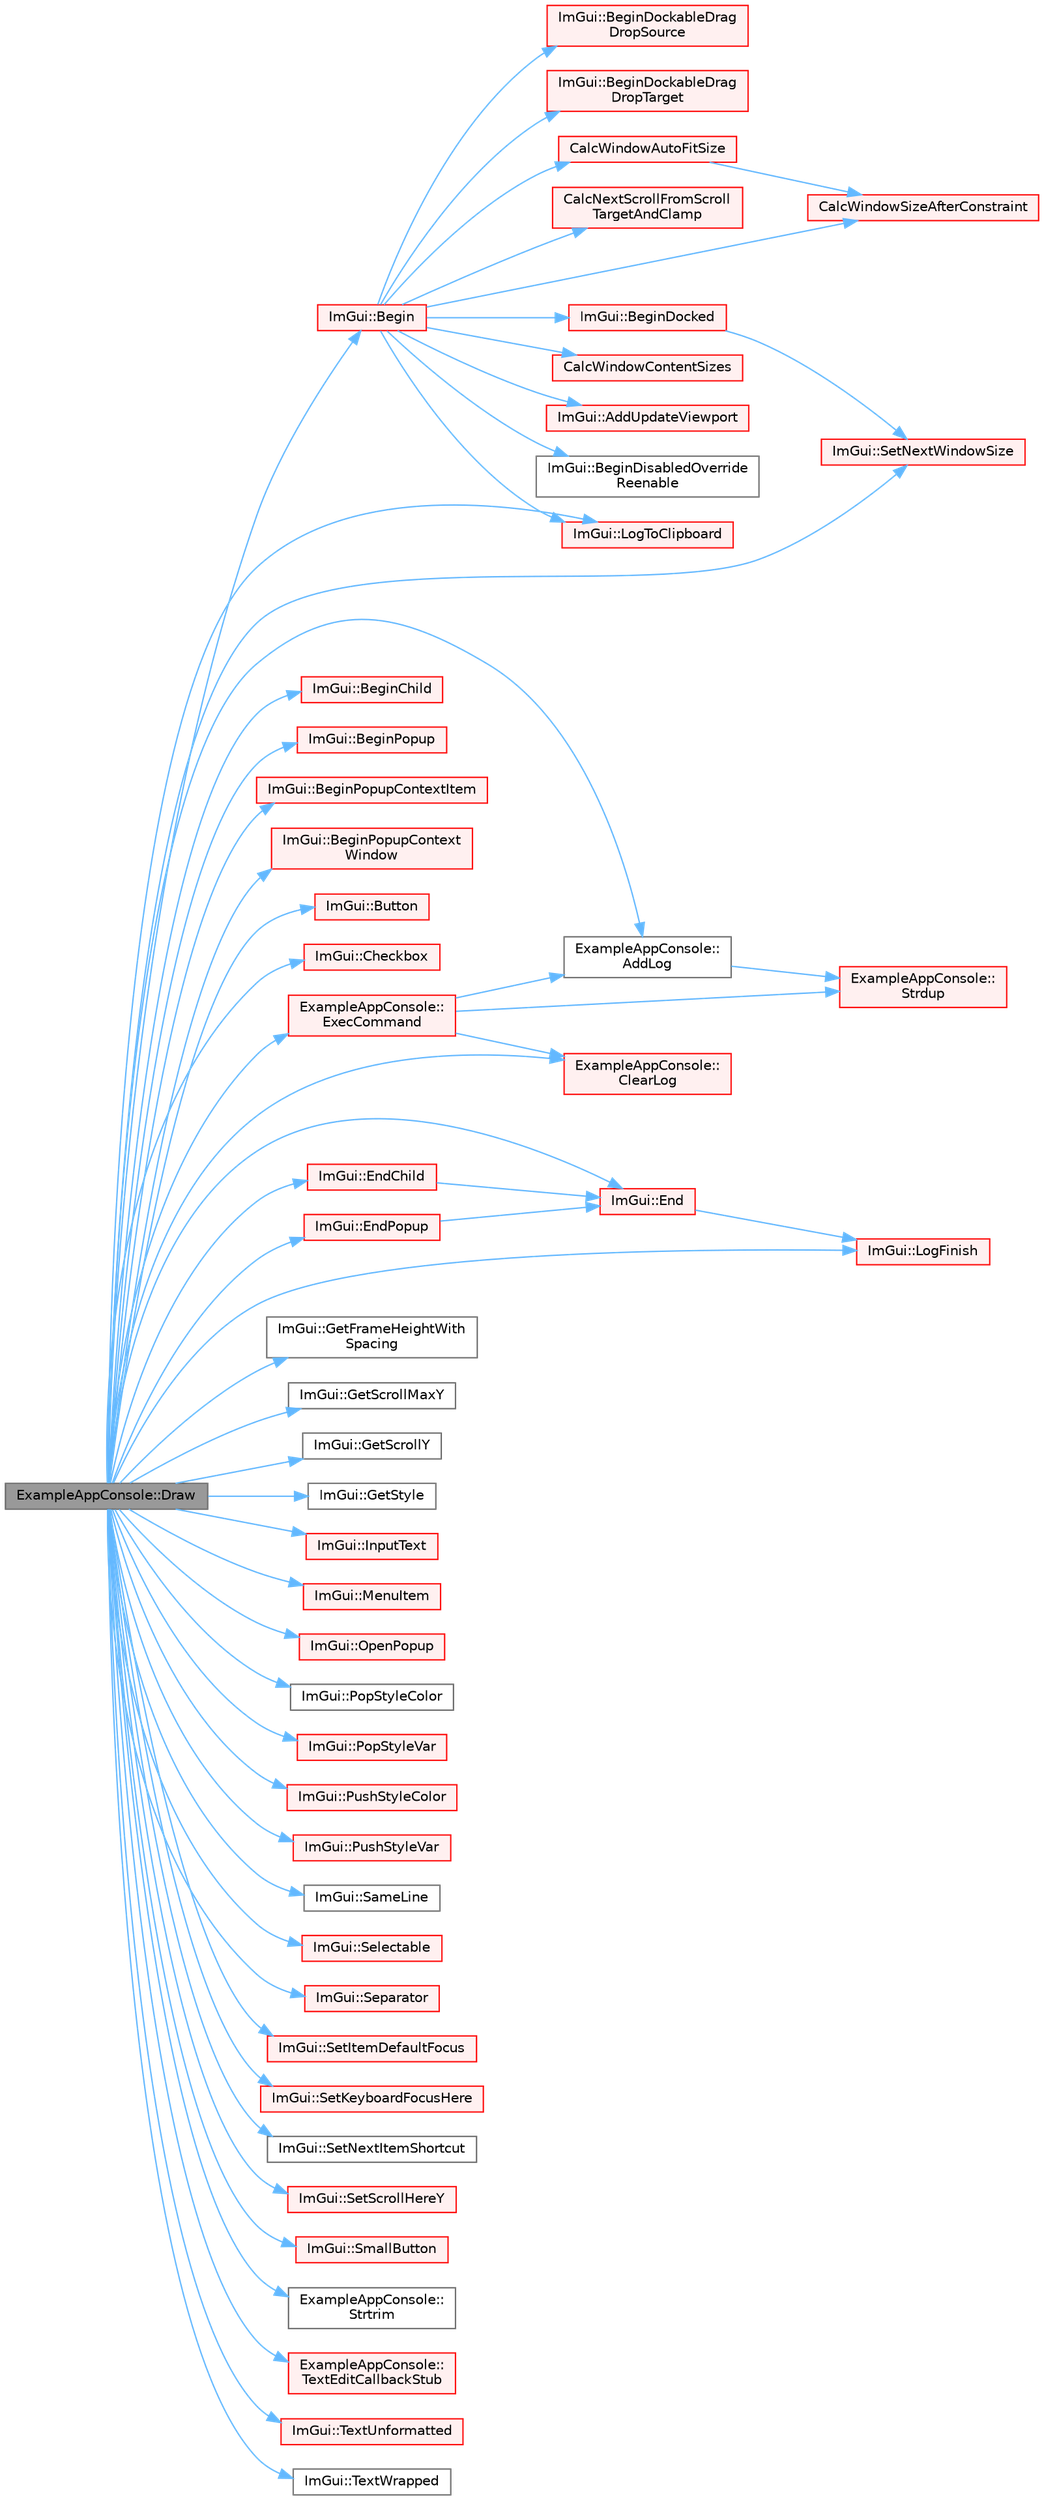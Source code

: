 digraph "ExampleAppConsole::Draw"
{
 // LATEX_PDF_SIZE
  bgcolor="transparent";
  edge [fontname=Helvetica,fontsize=10,labelfontname=Helvetica,labelfontsize=10];
  node [fontname=Helvetica,fontsize=10,shape=box,height=0.2,width=0.4];
  rankdir="LR";
  Node1 [id="Node000001",label="ExampleAppConsole::Draw",height=0.2,width=0.4,color="gray40", fillcolor="grey60", style="filled", fontcolor="black",tooltip=" "];
  Node1 -> Node2 [id="edge1_Node000001_Node000002",color="steelblue1",style="solid",tooltip=" "];
  Node2 [id="Node000002",label="ExampleAppConsole::\lAddLog",height=0.2,width=0.4,color="grey40", fillcolor="white", style="filled",URL="$struct_example_app_console.html#a719354ce6be7481923a5fd702e785952",tooltip=" "];
  Node2 -> Node3 [id="edge2_Node000002_Node000003",color="steelblue1",style="solid",tooltip=" "];
  Node3 [id="Node000003",label="ExampleAppConsole::\lStrdup",height=0.2,width=0.4,color="red", fillcolor="#FFF0F0", style="filled",URL="$struct_example_app_console.html#ab81253ac3575f7fcd63a61c7f5820913",tooltip=" "];
  Node1 -> Node10 [id="edge3_Node000001_Node000010",color="steelblue1",style="solid",tooltip=" "];
  Node10 [id="Node000010",label="ImGui::Begin",height=0.2,width=0.4,color="red", fillcolor="#FFF0F0", style="filled",URL="$namespace_im_gui.html#a581e58db0bc930bafa4a5d23093a2b99",tooltip=" "];
  Node10 -> Node11 [id="edge4_Node000010_Node000011",color="steelblue1",style="solid",tooltip=" "];
  Node11 [id="Node000011",label="ImGui::AddUpdateViewport",height=0.2,width=0.4,color="red", fillcolor="#FFF0F0", style="filled",URL="$namespace_im_gui.html#ada58e5d3e2efc3cef60f213d771408d8",tooltip=" "];
  Node10 -> Node27 [id="edge5_Node000010_Node000027",color="steelblue1",style="solid",tooltip=" "];
  Node27 [id="Node000027",label="ImGui::BeginDisabledOverride\lReenable",height=0.2,width=0.4,color="grey40", fillcolor="white", style="filled",URL="$namespace_im_gui.html#a26b36756e219b7129f894e1c2feb17a8",tooltip=" "];
  Node10 -> Node28 [id="edge6_Node000010_Node000028",color="steelblue1",style="solid",tooltip=" "];
  Node28 [id="Node000028",label="ImGui::BeginDockableDrag\lDropSource",height=0.2,width=0.4,color="red", fillcolor="#FFF0F0", style="filled",URL="$namespace_im_gui.html#a7a435b1565d4884e42a5ee5667f21a1f",tooltip=" "];
  Node10 -> Node378 [id="edge7_Node000010_Node000378",color="steelblue1",style="solid",tooltip=" "];
  Node378 [id="Node000378",label="ImGui::BeginDockableDrag\lDropTarget",height=0.2,width=0.4,color="red", fillcolor="#FFF0F0", style="filled",URL="$namespace_im_gui.html#a1725ff3becdb963b97c16d69d4c9f308",tooltip=" "];
  Node10 -> Node422 [id="edge8_Node000010_Node000422",color="steelblue1",style="solid",tooltip=" "];
  Node422 [id="Node000422",label="ImGui::BeginDocked",height=0.2,width=0.4,color="red", fillcolor="#FFF0F0", style="filled",URL="$namespace_im_gui.html#a627bb85e7c0ab597360f63719bfb1e55",tooltip=" "];
  Node422 -> Node462 [id="edge9_Node000422_Node000462",color="steelblue1",style="solid",tooltip=" "];
  Node462 [id="Node000462",label="ImGui::SetNextWindowSize",height=0.2,width=0.4,color="red", fillcolor="#FFF0F0", style="filled",URL="$namespace_im_gui.html#ab33717bb71ef5e393ae18656fc6b229d",tooltip=" "];
  Node10 -> Node270 [id="edge10_Node000010_Node000270",color="steelblue1",style="solid",tooltip=" "];
  Node270 [id="Node000270",label="CalcNextScrollFromScroll\lTargetAndClamp",height=0.2,width=0.4,color="red", fillcolor="#FFF0F0", style="filled",URL="$imgui_8cpp.html#a07abb80a54115cb5cf9da03351e29533",tooltip=" "];
  Node10 -> Node246 [id="edge11_Node000010_Node000246",color="steelblue1",style="solid",tooltip=" "];
  Node246 [id="Node000246",label="CalcWindowAutoFitSize",height=0.2,width=0.4,color="red", fillcolor="#FFF0F0", style="filled",URL="$imgui_8cpp.html#acbe6338daf87dc6ab636f02f1367eb41",tooltip=" "];
  Node246 -> Node249 [id="edge12_Node000246_Node000249",color="steelblue1",style="solid",tooltip=" "];
  Node249 [id="Node000249",label="CalcWindowSizeAfterConstraint",height=0.2,width=0.4,color="red", fillcolor="#FFF0F0", style="filled",URL="$imgui_8cpp.html#a0c4618a6985c33c4936f1d9f1c7b26b4",tooltip=" "];
  Node10 -> Node251 [id="edge13_Node000010_Node000251",color="steelblue1",style="solid",tooltip=" "];
  Node251 [id="Node000251",label="CalcWindowContentSizes",height=0.2,width=0.4,color="red", fillcolor="#FFF0F0", style="filled",URL="$imgui_8cpp.html#a6eddef51b4880a9f1dca88837f71fc6e",tooltip=" "];
  Node10 -> Node249 [id="edge14_Node000010_Node000249",color="steelblue1",style="solid",tooltip=" "];
  Node10 -> Node477 [id="edge15_Node000010_Node000477",color="steelblue1",style="solid",tooltip=" "];
  Node477 [id="Node000477",label="ImGui::LogToClipboard",height=0.2,width=0.4,color="red", fillcolor="#FFF0F0", style="filled",URL="$namespace_im_gui.html#a70e12f01ecb65747c9a70b73555b6ec1",tooltip=" "];
  Node1 -> Node518 [id="edge16_Node000001_Node000518",color="steelblue1",style="solid",tooltip=" "];
  Node518 [id="Node000518",label="ImGui::BeginChild",height=0.2,width=0.4,color="red", fillcolor="#FFF0F0", style="filled",URL="$namespace_im_gui.html#aebac8b07ee9ea0e452c98813a3e907c3",tooltip=" "];
  Node1 -> Node525 [id="edge17_Node000001_Node000525",color="steelblue1",style="solid",tooltip=" "];
  Node525 [id="Node000525",label="ImGui::BeginPopup",height=0.2,width=0.4,color="red", fillcolor="#FFF0F0", style="filled",URL="$namespace_im_gui.html#a10e213926d8ca212266bc5fbded1e026",tooltip=" "];
  Node1 -> Node526 [id="edge18_Node000001_Node000526",color="steelblue1",style="solid",tooltip=" "];
  Node526 [id="Node000526",label="ImGui::BeginPopupContextItem",height=0.2,width=0.4,color="red", fillcolor="#FFF0F0", style="filled",URL="$namespace_im_gui.html#a440894c8c00495d5cc01529f4504fca9",tooltip=" "];
  Node1 -> Node527 [id="edge19_Node000001_Node000527",color="steelblue1",style="solid",tooltip=" "];
  Node527 [id="Node000527",label="ImGui::BeginPopupContext\lWindow",height=0.2,width=0.4,color="red", fillcolor="#FFF0F0", style="filled",URL="$namespace_im_gui.html#aef8b2c0baa27bd5c68f676aaf14ed946",tooltip=" "];
  Node1 -> Node528 [id="edge20_Node000001_Node000528",color="steelblue1",style="solid",tooltip=" "];
  Node528 [id="Node000528",label="ImGui::Button",height=0.2,width=0.4,color="red", fillcolor="#FFF0F0", style="filled",URL="$namespace_im_gui.html#a38094c568ce398db5a3abb9d3ac92030",tooltip=" "];
  Node1 -> Node530 [id="edge21_Node000001_Node000530",color="steelblue1",style="solid",tooltip=" "];
  Node530 [id="Node000530",label="ImGui::Checkbox",height=0.2,width=0.4,color="red", fillcolor="#FFF0F0", style="filled",URL="$namespace_im_gui.html#a57d73c1d0ef807fef734d91024092027",tooltip=" "];
  Node1 -> Node531 [id="edge22_Node000001_Node000531",color="steelblue1",style="solid",tooltip=" "];
  Node531 [id="Node000531",label="ExampleAppConsole::\lClearLog",height=0.2,width=0.4,color="red", fillcolor="#FFF0F0", style="filled",URL="$struct_example_app_console.html#a2ef13f00c474b16b8da2ec062d5e5cc2",tooltip=" "];
  Node1 -> Node92 [id="edge23_Node000001_Node000092",color="steelblue1",style="solid",tooltip=" "];
  Node92 [id="Node000092",label="ImGui::End",height=0.2,width=0.4,color="red", fillcolor="#FFF0F0", style="filled",URL="$namespace_im_gui.html#a5479d93794a004c67ceb6d13f37c8254",tooltip=" "];
  Node92 -> Node366 [id="edge24_Node000092_Node000366",color="steelblue1",style="solid",tooltip=" "];
  Node366 [id="Node000366",label="ImGui::LogFinish",height=0.2,width=0.4,color="red", fillcolor="#FFF0F0", style="filled",URL="$namespace_im_gui.html#a2ebcd048d1ca025fb972e1c2e920e3f3",tooltip=" "];
  Node1 -> Node305 [id="edge25_Node000001_Node000305",color="steelblue1",style="solid",tooltip=" "];
  Node305 [id="Node000305",label="ImGui::EndChild",height=0.2,width=0.4,color="red", fillcolor="#FFF0F0", style="filled",URL="$namespace_im_gui.html#af8de559a88c1442d6df8c1b04c86e997",tooltip=" "];
  Node305 -> Node92 [id="edge26_Node000305_Node000092",color="steelblue1",style="solid",tooltip=" "];
  Node1 -> Node252 [id="edge27_Node000001_Node000252",color="steelblue1",style="solid",tooltip=" "];
  Node252 [id="Node000252",label="ImGui::EndPopup",height=0.2,width=0.4,color="red", fillcolor="#FFF0F0", style="filled",URL="$namespace_im_gui.html#aa6a9b5696f2ea7eed7683425fc77b8f2",tooltip=" "];
  Node252 -> Node92 [id="edge28_Node000252_Node000092",color="steelblue1",style="solid",tooltip=" "];
  Node1 -> Node532 [id="edge29_Node000001_Node000532",color="steelblue1",style="solid",tooltip=" "];
  Node532 [id="Node000532",label="ExampleAppConsole::\lExecCommand",height=0.2,width=0.4,color="red", fillcolor="#FFF0F0", style="filled",URL="$struct_example_app_console.html#aa1e8bf1f3795cbc41597e1ff081c6589",tooltip=" "];
  Node532 -> Node2 [id="edge30_Node000532_Node000002",color="steelblue1",style="solid",tooltip=" "];
  Node532 -> Node531 [id="edge31_Node000532_Node000531",color="steelblue1",style="solid",tooltip=" "];
  Node532 -> Node3 [id="edge32_Node000532_Node000003",color="steelblue1",style="solid",tooltip=" "];
  Node1 -> Node534 [id="edge33_Node000001_Node000534",color="steelblue1",style="solid",tooltip=" "];
  Node534 [id="Node000534",label="ImGui::GetFrameHeightWith\lSpacing",height=0.2,width=0.4,color="grey40", fillcolor="white", style="filled",URL="$namespace_im_gui.html#a8de260eebd333718fa0c3b6c80258c67",tooltip=" "];
  Node1 -> Node535 [id="edge34_Node000001_Node000535",color="steelblue1",style="solid",tooltip=" "];
  Node535 [id="Node000535",label="ImGui::GetScrollMaxY",height=0.2,width=0.4,color="grey40", fillcolor="white", style="filled",URL="$namespace_im_gui.html#ab34c0d5c63908a7ff50923151730f76a",tooltip=" "];
  Node1 -> Node536 [id="edge35_Node000001_Node000536",color="steelblue1",style="solid",tooltip=" "];
  Node536 [id="Node000536",label="ImGui::GetScrollY",height=0.2,width=0.4,color="grey40", fillcolor="white", style="filled",URL="$namespace_im_gui.html#a3c924a2eeb8b2ddfb40ea17be7ea12a6",tooltip=" "];
  Node1 -> Node537 [id="edge36_Node000001_Node000537",color="steelblue1",style="solid",tooltip=" "];
  Node537 [id="Node000537",label="ImGui::GetStyle",height=0.2,width=0.4,color="grey40", fillcolor="white", style="filled",URL="$namespace_im_gui.html#abafef4bb3e3654efd96a47b2e22870a7",tooltip=" "];
  Node1 -> Node538 [id="edge37_Node000001_Node000538",color="steelblue1",style="solid",tooltip=" "];
  Node538 [id="Node000538",label="ImGui::InputText",height=0.2,width=0.4,color="red", fillcolor="#FFF0F0", style="filled",URL="$namespace_im_gui.html#aa72b5760a3a206729723a587ac7c8519",tooltip=" "];
  Node1 -> Node366 [id="edge38_Node000001_Node000366",color="steelblue1",style="solid",tooltip=" "];
  Node1 -> Node477 [id="edge39_Node000001_Node000477",color="steelblue1",style="solid",tooltip=" "];
  Node1 -> Node338 [id="edge40_Node000001_Node000338",color="steelblue1",style="solid",tooltip=" "];
  Node338 [id="Node000338",label="ImGui::MenuItem",height=0.2,width=0.4,color="red", fillcolor="#FFF0F0", style="filled",URL="$namespace_im_gui.html#aa1bae511ca47478998693a9d8c84f2e6",tooltip=" "];
  Node1 -> Node562 [id="edge41_Node000001_Node000562",color="steelblue1",style="solid",tooltip=" "];
  Node562 [id="Node000562",label="ImGui::OpenPopup",height=0.2,width=0.4,color="red", fillcolor="#FFF0F0", style="filled",URL="$namespace_im_gui.html#a9e1be94ca8c4d48a20b230cdfc9b18c5",tooltip=" "];
  Node1 -> Node236 [id="edge42_Node000001_Node000236",color="steelblue1",style="solid",tooltip=" "];
  Node236 [id="Node000236",label="ImGui::PopStyleColor",height=0.2,width=0.4,color="grey40", fillcolor="white", style="filled",URL="$namespace_im_gui.html#a9795f730b4043a98b6254738d86efcdc",tooltip=" "];
  Node1 -> Node259 [id="edge43_Node000001_Node000259",color="steelblue1",style="solid",tooltip=" "];
  Node259 [id="Node000259",label="ImGui::PopStyleVar",height=0.2,width=0.4,color="red", fillcolor="#FFF0F0", style="filled",URL="$namespace_im_gui.html#a14116e57d81e326adef2a702e65781d4",tooltip=" "];
  Node1 -> Node238 [id="edge44_Node000001_Node000238",color="steelblue1",style="solid",tooltip=" "];
  Node238 [id="Node000238",label="ImGui::PushStyleColor",height=0.2,width=0.4,color="red", fillcolor="#FFF0F0", style="filled",URL="$namespace_im_gui.html#a77ee84afb636e05eb4b2d6eeddcc2aa8",tooltip=" "];
  Node1 -> Node524 [id="edge45_Node000001_Node000524",color="steelblue1",style="solid",tooltip=" "];
  Node524 [id="Node000524",label="ImGui::PushStyleVar",height=0.2,width=0.4,color="red", fillcolor="#FFF0F0", style="filled",URL="$namespace_im_gui.html#aab3f43009094462cf2a5eb554785949b",tooltip=" "];
  Node1 -> Node180 [id="edge46_Node000001_Node000180",color="steelblue1",style="solid",tooltip=" "];
  Node180 [id="Node000180",label="ImGui::SameLine",height=0.2,width=0.4,color="grey40", fillcolor="white", style="filled",URL="$namespace_im_gui.html#addd433eb3aae59119e341e80db474f66",tooltip=" "];
  Node1 -> Node285 [id="edge47_Node000001_Node000285",color="steelblue1",style="solid",tooltip=" "];
  Node285 [id="Node000285",label="ImGui::Selectable",height=0.2,width=0.4,color="red", fillcolor="#FFF0F0", style="filled",URL="$namespace_im_gui.html#af98575238bda183a523df19fb447af60",tooltip=" "];
  Node1 -> Node342 [id="edge48_Node000001_Node000342",color="steelblue1",style="solid",tooltip=" "];
  Node342 [id="Node000342",label="ImGui::Separator",height=0.2,width=0.4,color="red", fillcolor="#FFF0F0", style="filled",URL="$namespace_im_gui.html#a191123597a5084d003c8beac7eeb029e",tooltip=" "];
  Node1 -> Node563 [id="edge49_Node000001_Node000563",color="steelblue1",style="solid",tooltip=" "];
  Node563 [id="Node000563",label="ImGui::SetItemDefaultFocus",height=0.2,width=0.4,color="red", fillcolor="#FFF0F0", style="filled",URL="$namespace_im_gui.html#a3720a69496e9b8cf110a11dfe7d334e6",tooltip=" "];
  Node1 -> Node566 [id="edge50_Node000001_Node000566",color="steelblue1",style="solid",tooltip=" "];
  Node566 [id="Node000566",label="ImGui::SetKeyboardFocusHere",height=0.2,width=0.4,color="red", fillcolor="#FFF0F0", style="filled",URL="$namespace_im_gui.html#ae85e5fba7e88cea8bd3ba5b687c979f2",tooltip=" "];
  Node1 -> Node568 [id="edge51_Node000001_Node000568",color="steelblue1",style="solid",tooltip=" "];
  Node568 [id="Node000568",label="ImGui::SetNextItemShortcut",height=0.2,width=0.4,color="grey40", fillcolor="white", style="filled",URL="$namespace_im_gui.html#ad2d0bdcebd6d1c9c40edfafb111b881d",tooltip=" "];
  Node1 -> Node462 [id="edge52_Node000001_Node000462",color="steelblue1",style="solid",tooltip=" "];
  Node1 -> Node569 [id="edge53_Node000001_Node000569",color="steelblue1",style="solid",tooltip=" "];
  Node569 [id="Node000569",label="ImGui::SetScrollHereY",height=0.2,width=0.4,color="red", fillcolor="#FFF0F0", style="filled",URL="$namespace_im_gui.html#ac74487b4d75580ca637659103fef1368",tooltip=" "];
  Node1 -> Node570 [id="edge54_Node000001_Node000570",color="steelblue1",style="solid",tooltip=" "];
  Node570 [id="Node000570",label="ImGui::SmallButton",height=0.2,width=0.4,color="red", fillcolor="#FFF0F0", style="filled",URL="$namespace_im_gui.html#a5b76ec69758aeb0a00a66f142f7a4fb2",tooltip=" "];
  Node1 -> Node571 [id="edge55_Node000001_Node000571",color="steelblue1",style="solid",tooltip=" "];
  Node571 [id="Node000571",label="ExampleAppConsole::\lStrtrim",height=0.2,width=0.4,color="grey40", fillcolor="white", style="filled",URL="$struct_example_app_console.html#a3a5622b2d8c52a3083df6ed9f90e7210",tooltip=" "];
  Node1 -> Node572 [id="edge56_Node000001_Node000572",color="steelblue1",style="solid",tooltip=" "];
  Node572 [id="Node000572",label="ExampleAppConsole::\lTextEditCallbackStub",height=0.2,width=0.4,color="red", fillcolor="#FFF0F0", style="filled",URL="$struct_example_app_console.html#a394debe3cbf3cfd93b9bfd2835a4fdec",tooltip=" "];
  Node1 -> Node576 [id="edge57_Node000001_Node000576",color="steelblue1",style="solid",tooltip=" "];
  Node576 [id="Node000576",label="ImGui::TextUnformatted",height=0.2,width=0.4,color="red", fillcolor="#FFF0F0", style="filled",URL="$namespace_im_gui.html#a96a5f42789ecc419b2ae8af7b2acc28e",tooltip=" "];
  Node1 -> Node582 [id="edge58_Node000001_Node000582",color="steelblue1",style="solid",tooltip=" "];
  Node582 [id="Node000582",label="ImGui::TextWrapped",height=0.2,width=0.4,color="grey40", fillcolor="white", style="filled",URL="$namespace_im_gui.html#ad57bb15c599e73b2ccc7c0f7de6e5823",tooltip=" "];
}
